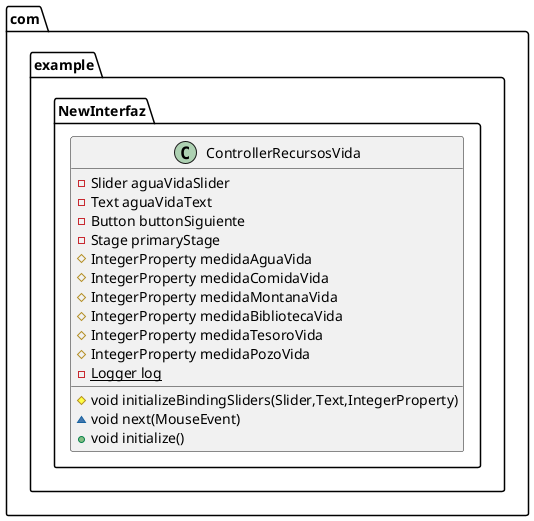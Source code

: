 @startuml
class com.example.NewInterfaz.ControllerRecursosVida {
- Slider aguaVidaSlider
- Text aguaVidaText
- Button buttonSiguiente
- Stage primaryStage
# IntegerProperty medidaAguaVida
# IntegerProperty medidaComidaVida
# IntegerProperty medidaMontanaVida
# IntegerProperty medidaBibliotecaVida
# IntegerProperty medidaTesoroVida
# IntegerProperty medidaPozoVida
- {static} Logger log
# void initializeBindingSliders(Slider,Text,IntegerProperty)
~ void next(MouseEvent)
+ void initialize()
}


@enduml